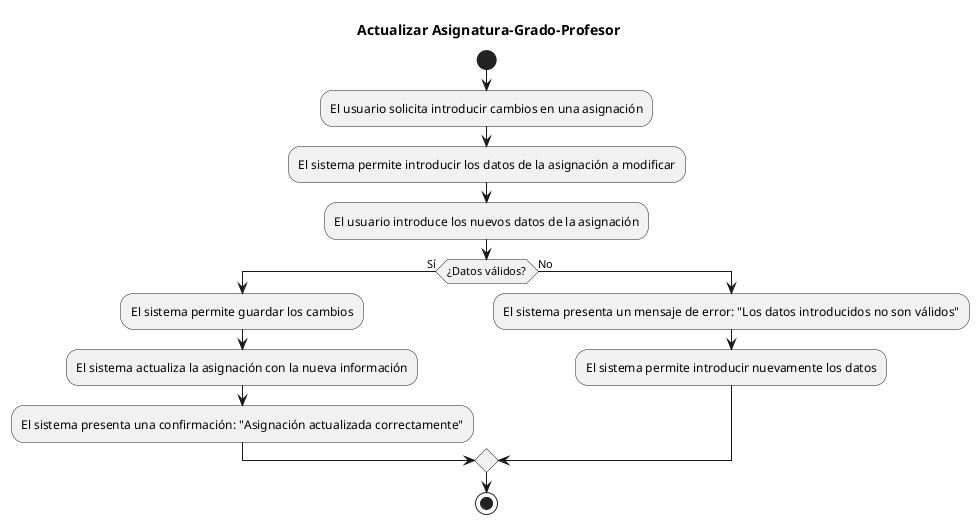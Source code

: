@startuml

title Actualizar Asignatura-Grado-Profesor

start
:El usuario solicita introducir cambios en una asignación;
:El sistema permite introducir los datos de la asignación a modificar;
:El usuario introduce los nuevos datos de la asignación;
if (¿Datos válidos?) then (Sí)
:El sistema permite guardar los cambios;
:El sistema actualiza la asignación con la nueva información;
:El sistema presenta una confirmación: "Asignación actualizada correctamente";
else (No)
:El sistema presenta un mensaje de error: "Los datos introducidos no son válidos";
:El sistema permite introducir nuevamente los datos;
endif
stop

@enduml